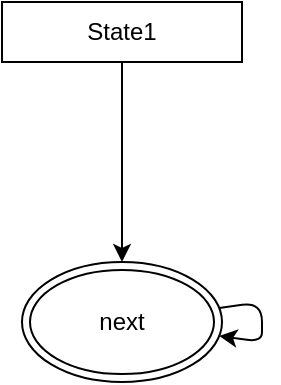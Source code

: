<mxfile>
    <diagram id="sqnh2WHJk10i1bsQNuE0" name="페이지-1">
        <mxGraphModel dx="1216" dy="690" grid="1" gridSize="10" guides="1" tooltips="1" connect="1" arrows="1" fold="1" page="1" pageScale="1" pageWidth="827" pageHeight="1169" math="0" shadow="0">
            <root>
                <mxCell id="0"/>
                <mxCell id="1" parent="0"/>
                <mxCell id="4" value="" style="edgeStyle=none;html=1;" edge="1" parent="1" source="2" target="3">
                    <mxGeometry relative="1" as="geometry"/>
                </mxCell>
                <mxCell id="2" value="State1" style="rounded=0;whiteSpace=wrap;html=1;" vertex="1" parent="1">
                    <mxGeometry x="330" y="160" width="120" height="30" as="geometry"/>
                </mxCell>
                <mxCell id="3" value="next" style="ellipse;shape=doubleEllipse;whiteSpace=wrap;html=1;" vertex="1" parent="1">
                    <mxGeometry x="340" y="290" width="100" height="60" as="geometry"/>
                </mxCell>
                <mxCell id="5" style="edgeStyle=none;html=1;" edge="1" parent="1" source="3" target="3">
                    <mxGeometry relative="1" as="geometry"/>
                </mxCell>
            </root>
        </mxGraphModel>
    </diagram>
</mxfile>